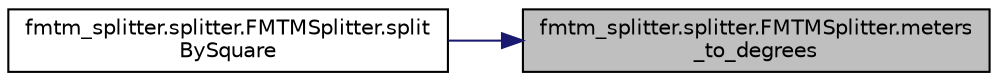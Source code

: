 digraph "fmtm_splitter.splitter.FMTMSplitter.meters_to_degrees"
{
 // LATEX_PDF_SIZE
  edge [fontname="Helvetica",fontsize="10",labelfontname="Helvetica",labelfontsize="10"];
  node [fontname="Helvetica",fontsize="10",shape=record];
  rankdir="RL";
  Node1 [label="fmtm_splitter.splitter.FMTMSplitter.meters\l_to_degrees",height=0.2,width=0.4,color="black", fillcolor="grey75", style="filled", fontcolor="black",tooltip=" "];
  Node1 -> Node2 [dir="back",color="midnightblue",fontsize="10",style="solid",fontname="Helvetica"];
  Node2 [label="fmtm_splitter.splitter.FMTMSplitter.split\lBySquare",height=0.2,width=0.4,color="black", fillcolor="white", style="filled",URL="$classfmtm__splitter_1_1splitter_1_1FMTMSplitter.html#a33754572c8796484e5a3691b7dda2e1c",tooltip=" "];
}
